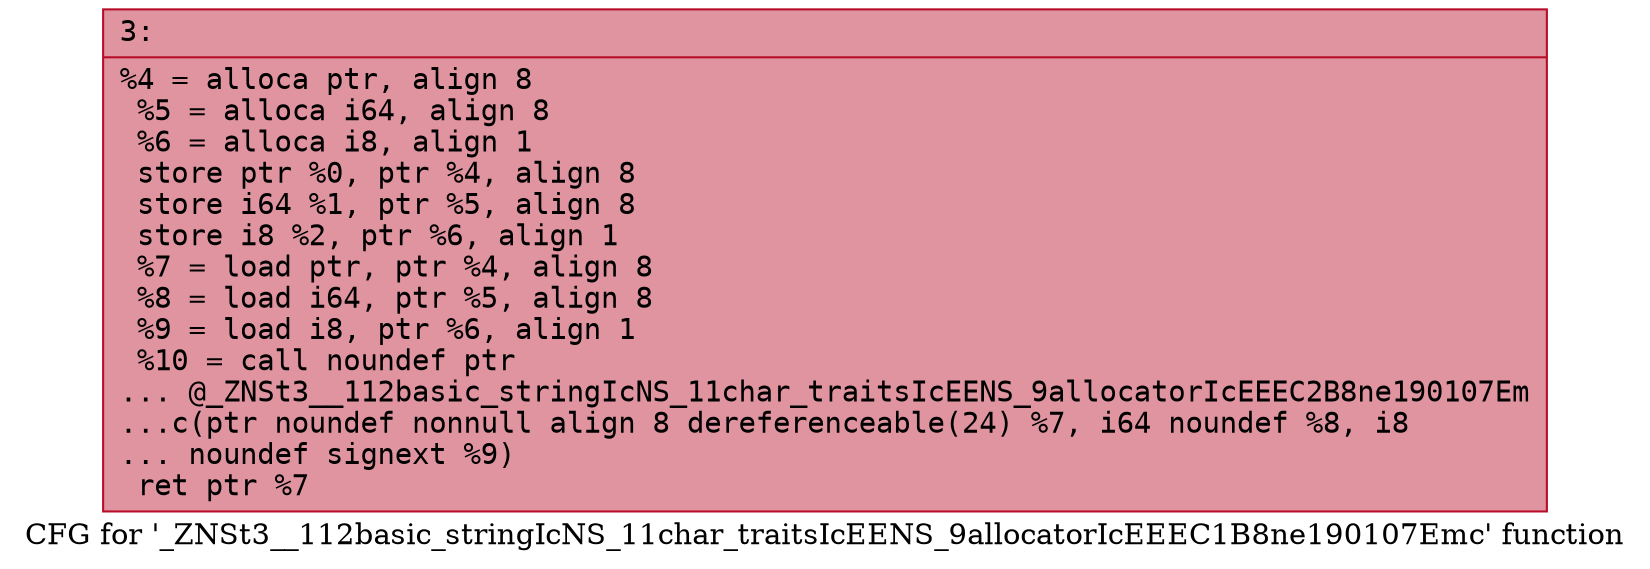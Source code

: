 digraph "CFG for '_ZNSt3__112basic_stringIcNS_11char_traitsIcEENS_9allocatorIcEEEC1B8ne190107Emc' function" {
	label="CFG for '_ZNSt3__112basic_stringIcNS_11char_traitsIcEENS_9allocatorIcEEEC1B8ne190107Emc' function";

	Node0x6000006372f0 [shape=record,color="#b70d28ff", style=filled, fillcolor="#b70d2870" fontname="Courier",label="{3:\l|  %4 = alloca ptr, align 8\l  %5 = alloca i64, align 8\l  %6 = alloca i8, align 1\l  store ptr %0, ptr %4, align 8\l  store i64 %1, ptr %5, align 8\l  store i8 %2, ptr %6, align 1\l  %7 = load ptr, ptr %4, align 8\l  %8 = load i64, ptr %5, align 8\l  %9 = load i8, ptr %6, align 1\l  %10 = call noundef ptr\l... @_ZNSt3__112basic_stringIcNS_11char_traitsIcEENS_9allocatorIcEEEC2B8ne190107Em\l...c(ptr noundef nonnull align 8 dereferenceable(24) %7, i64 noundef %8, i8\l... noundef signext %9)\l  ret ptr %7\l}"];
}
